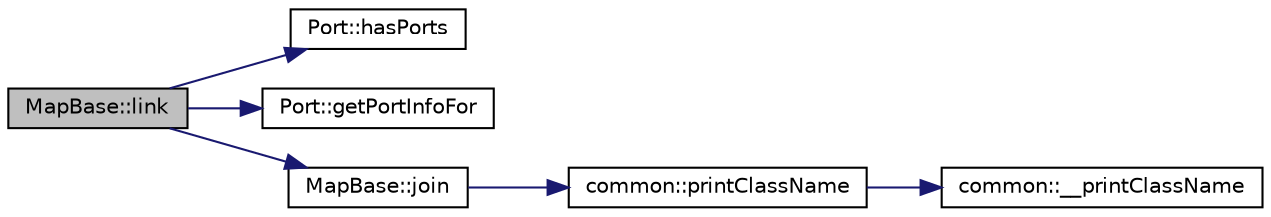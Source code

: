 digraph "MapBase::link"
{
 // INTERACTIVE_SVG=YES
  bgcolor="transparent";
  edge [fontname="Helvetica",fontsize="10",labelfontname="Helvetica",labelfontsize="10"];
  node [fontname="Helvetica",fontsize="10",shape=record];
  rankdir="LR";
  Node1 [label="MapBase::link",height=0.2,width=0.4,color="black", fillcolor="grey75", style="filled", fontcolor="black"];
  Node1 -> Node2 [color="midnightblue",fontsize="10",style="solid",fontname="Helvetica"];
  Node2 [label="Port::hasPorts",height=0.2,width=0.4,color="black",URL="$class_port.html#a7042f5b5c2ab14c9591a4984811a6012"];
  Node1 -> Node3 [color="midnightblue",fontsize="10",style="solid",fontname="Helvetica"];
  Node3 [label="Port::getPortInfoFor",height=0.2,width=0.4,color="black",URL="$class_port.html#afb426a015195fa9b4b5b1d1200daf8ed"];
  Node1 -> Node4 [color="midnightblue",fontsize="10",style="solid",fontname="Helvetica"];
  Node4 [label="MapBase::join",height=0.2,width=0.4,color="black",URL="$class_map_base.html#a2624d7b81f0078dcc78e524045403e28"];
  Node4 -> Node5 [color="midnightblue",fontsize="10",style="solid",fontname="Helvetica"];
  Node5 [label="common::printClassName",height=0.2,width=0.4,color="black",URL="$classcommon.html#aec4b942352abd180c71fca2c0dbd70b7"];
  Node5 -> Node6 [color="midnightblue",fontsize="10",style="solid",fontname="Helvetica"];
  Node6 [label="common::__printClassName",height=0.2,width=0.4,color="black",URL="$classcommon.html#a7ca2338596041e14a38de0f63d1c1e31"];
}
